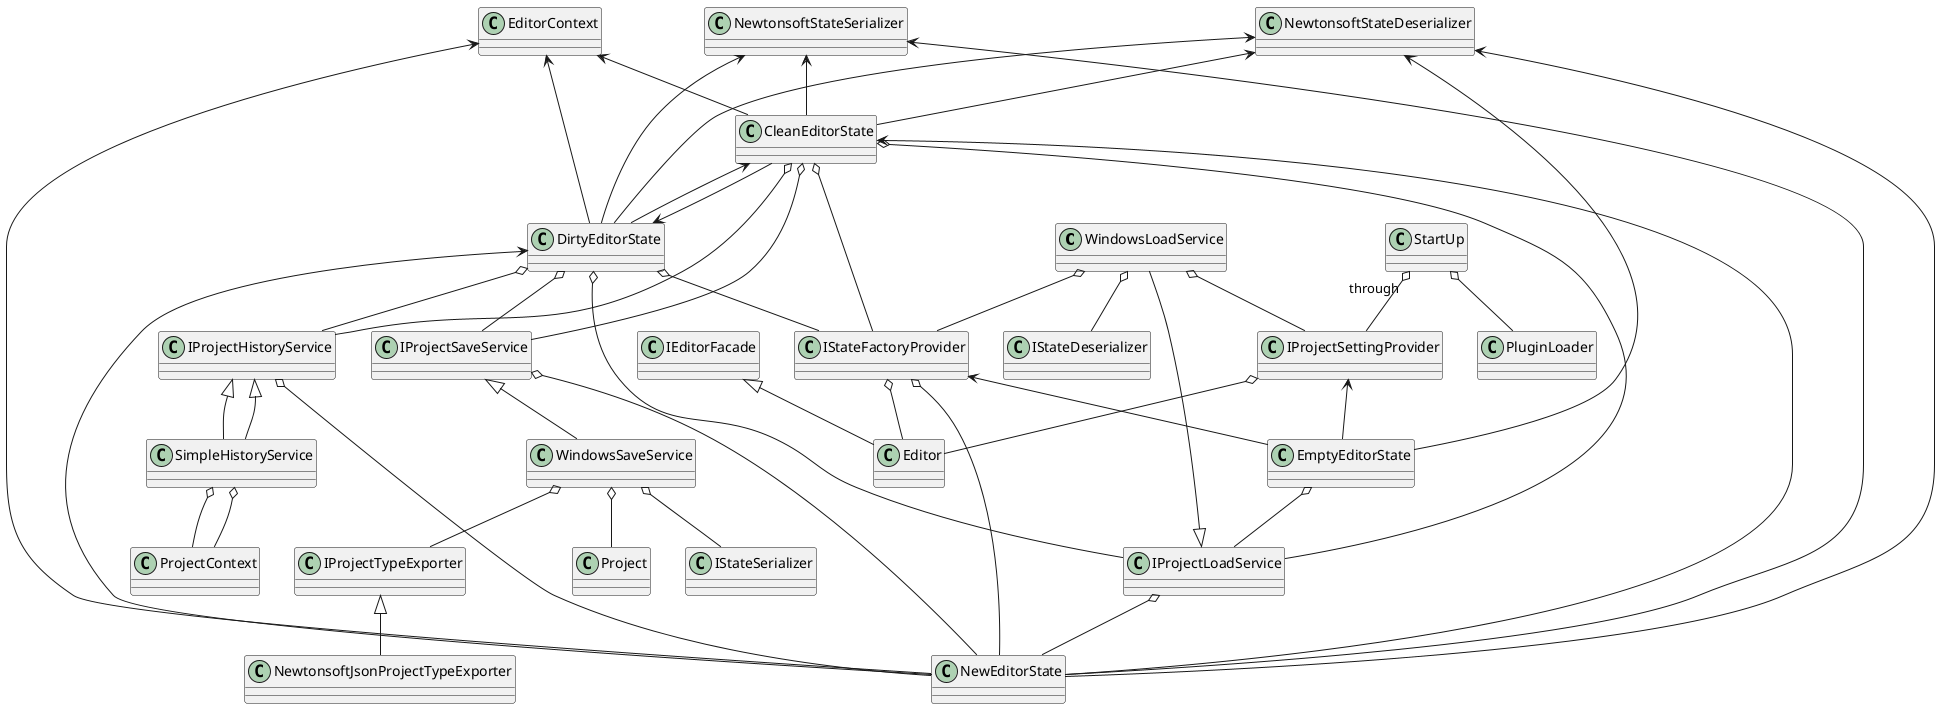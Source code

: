 @startuml

class WindowsLoadService
{
}

IProjectLoadService <|-- WindowsLoadService
WindowsLoadService o-- IProjectSettingProvider
WindowsLoadService o-- IStateFactoryProvider
WindowsLoadService o-- IStateDeserializer

EditorContext <-- CleanEditorState
NewtonsoftStateDeserializer <-- CleanEditorState
NewtonsoftStateSerializer <-- CleanEditorState
CleanEditorState o-- IStateFactoryProvider
CleanEditorState o-- IProjectLoadService
CleanEditorState o-- IProjectSaveService
CleanEditorState o-- IProjectHistoryService
DirtyEditorState <-- CleanEditorState

IProjectSaveService <|-- WindowsSaveService
WindowsSaveService o-- Project
WindowsSaveService o-- IStateSerializer
WindowsSaveService o-- IProjectTypeExporter

IProjectHistoryService <|-- SimpleHistoryService
SimpleHistoryService o-- ProjectContext

DirtyEditorState o-- IProjectLoadService
DirtyEditorState o-- IProjectSaveService
DirtyEditorState o-- IProjectHistoryService
DirtyEditorState o-- IStateFactoryProvider
EditorContext <-- DirtyEditorState
NewtonsoftStateDeserializer <-- DirtyEditorState
NewtonsoftStateSerializer <-- DirtyEditorState
CleanEditorState <-- DirtyEditorState

EmptyEditorState o-- IProjectLoadService
IProjectSettingProvider <-- EmptyEditorState
IStateFactoryProvider <-- EmptyEditorState
NewtonsoftStateDeserializer <-- EmptyEditorState

IProjectLoadService o-- NewEditorState
IProjectSaveService o-- NewEditorState
IProjectHistoryService o-- NewEditorState
IStateFactoryProvider o-- NewEditorState
NewtonsoftStateDeserializer <-- NewEditorState
NewtonsoftStateSerializer <-- NewEditorState
EditorContext <-- NewEditorState
CleanEditorState <-- NewEditorState
DirtyEditorState <-- NewEditorState

IProjectHistoryService <|-- SimpleHistoryService
SimpleHistoryService o-- ProjectContext

IEditorFacade <|-- Editor
IStateFactoryProvider o-- Editor
IProjectSettingProvider o-- Editor

IProjectTypeExporter <|-- NewtonsoftJsonProjectTypeExporter

StartUp "through" o-- IProjectSettingProvider
StartUp o-- PluginLoader

@enduml
